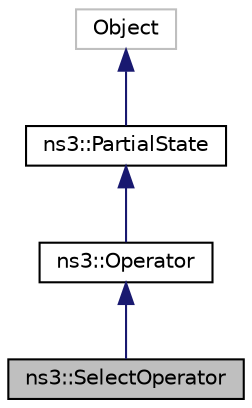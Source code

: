 digraph "ns3::SelectOperator"
{
 // LATEX_PDF_SIZE
  edge [fontname="Helvetica",fontsize="10",labelfontname="Helvetica",labelfontsize="10"];
  node [fontname="Helvetica",fontsize="10",shape=record];
  Node1 [label="ns3::SelectOperator",height=0.2,width=0.4,color="black", fillcolor="grey75", style="filled", fontcolor="black",tooltip=" "];
  Node2 -> Node1 [dir="back",color="midnightblue",fontsize="10",style="solid"];
  Node2 [label="ns3::Operator",height=0.2,width=0.4,color="black", fillcolor="white", style="filled",URL="$classns3_1_1_operator.html",tooltip=" "];
  Node3 -> Node2 [dir="back",color="midnightblue",fontsize="10",style="solid"];
  Node3 [label="ns3::PartialState",height=0.2,width=0.4,color="black", fillcolor="white", style="filled",URL="$classns3_1_1_partial_state.html",tooltip=" "];
  Node4 -> Node3 [dir="back",color="midnightblue",fontsize="10",style="solid"];
  Node4 [label="Object",height=0.2,width=0.4,color="grey75", fillcolor="white", style="filled",tooltip=" "];
}
